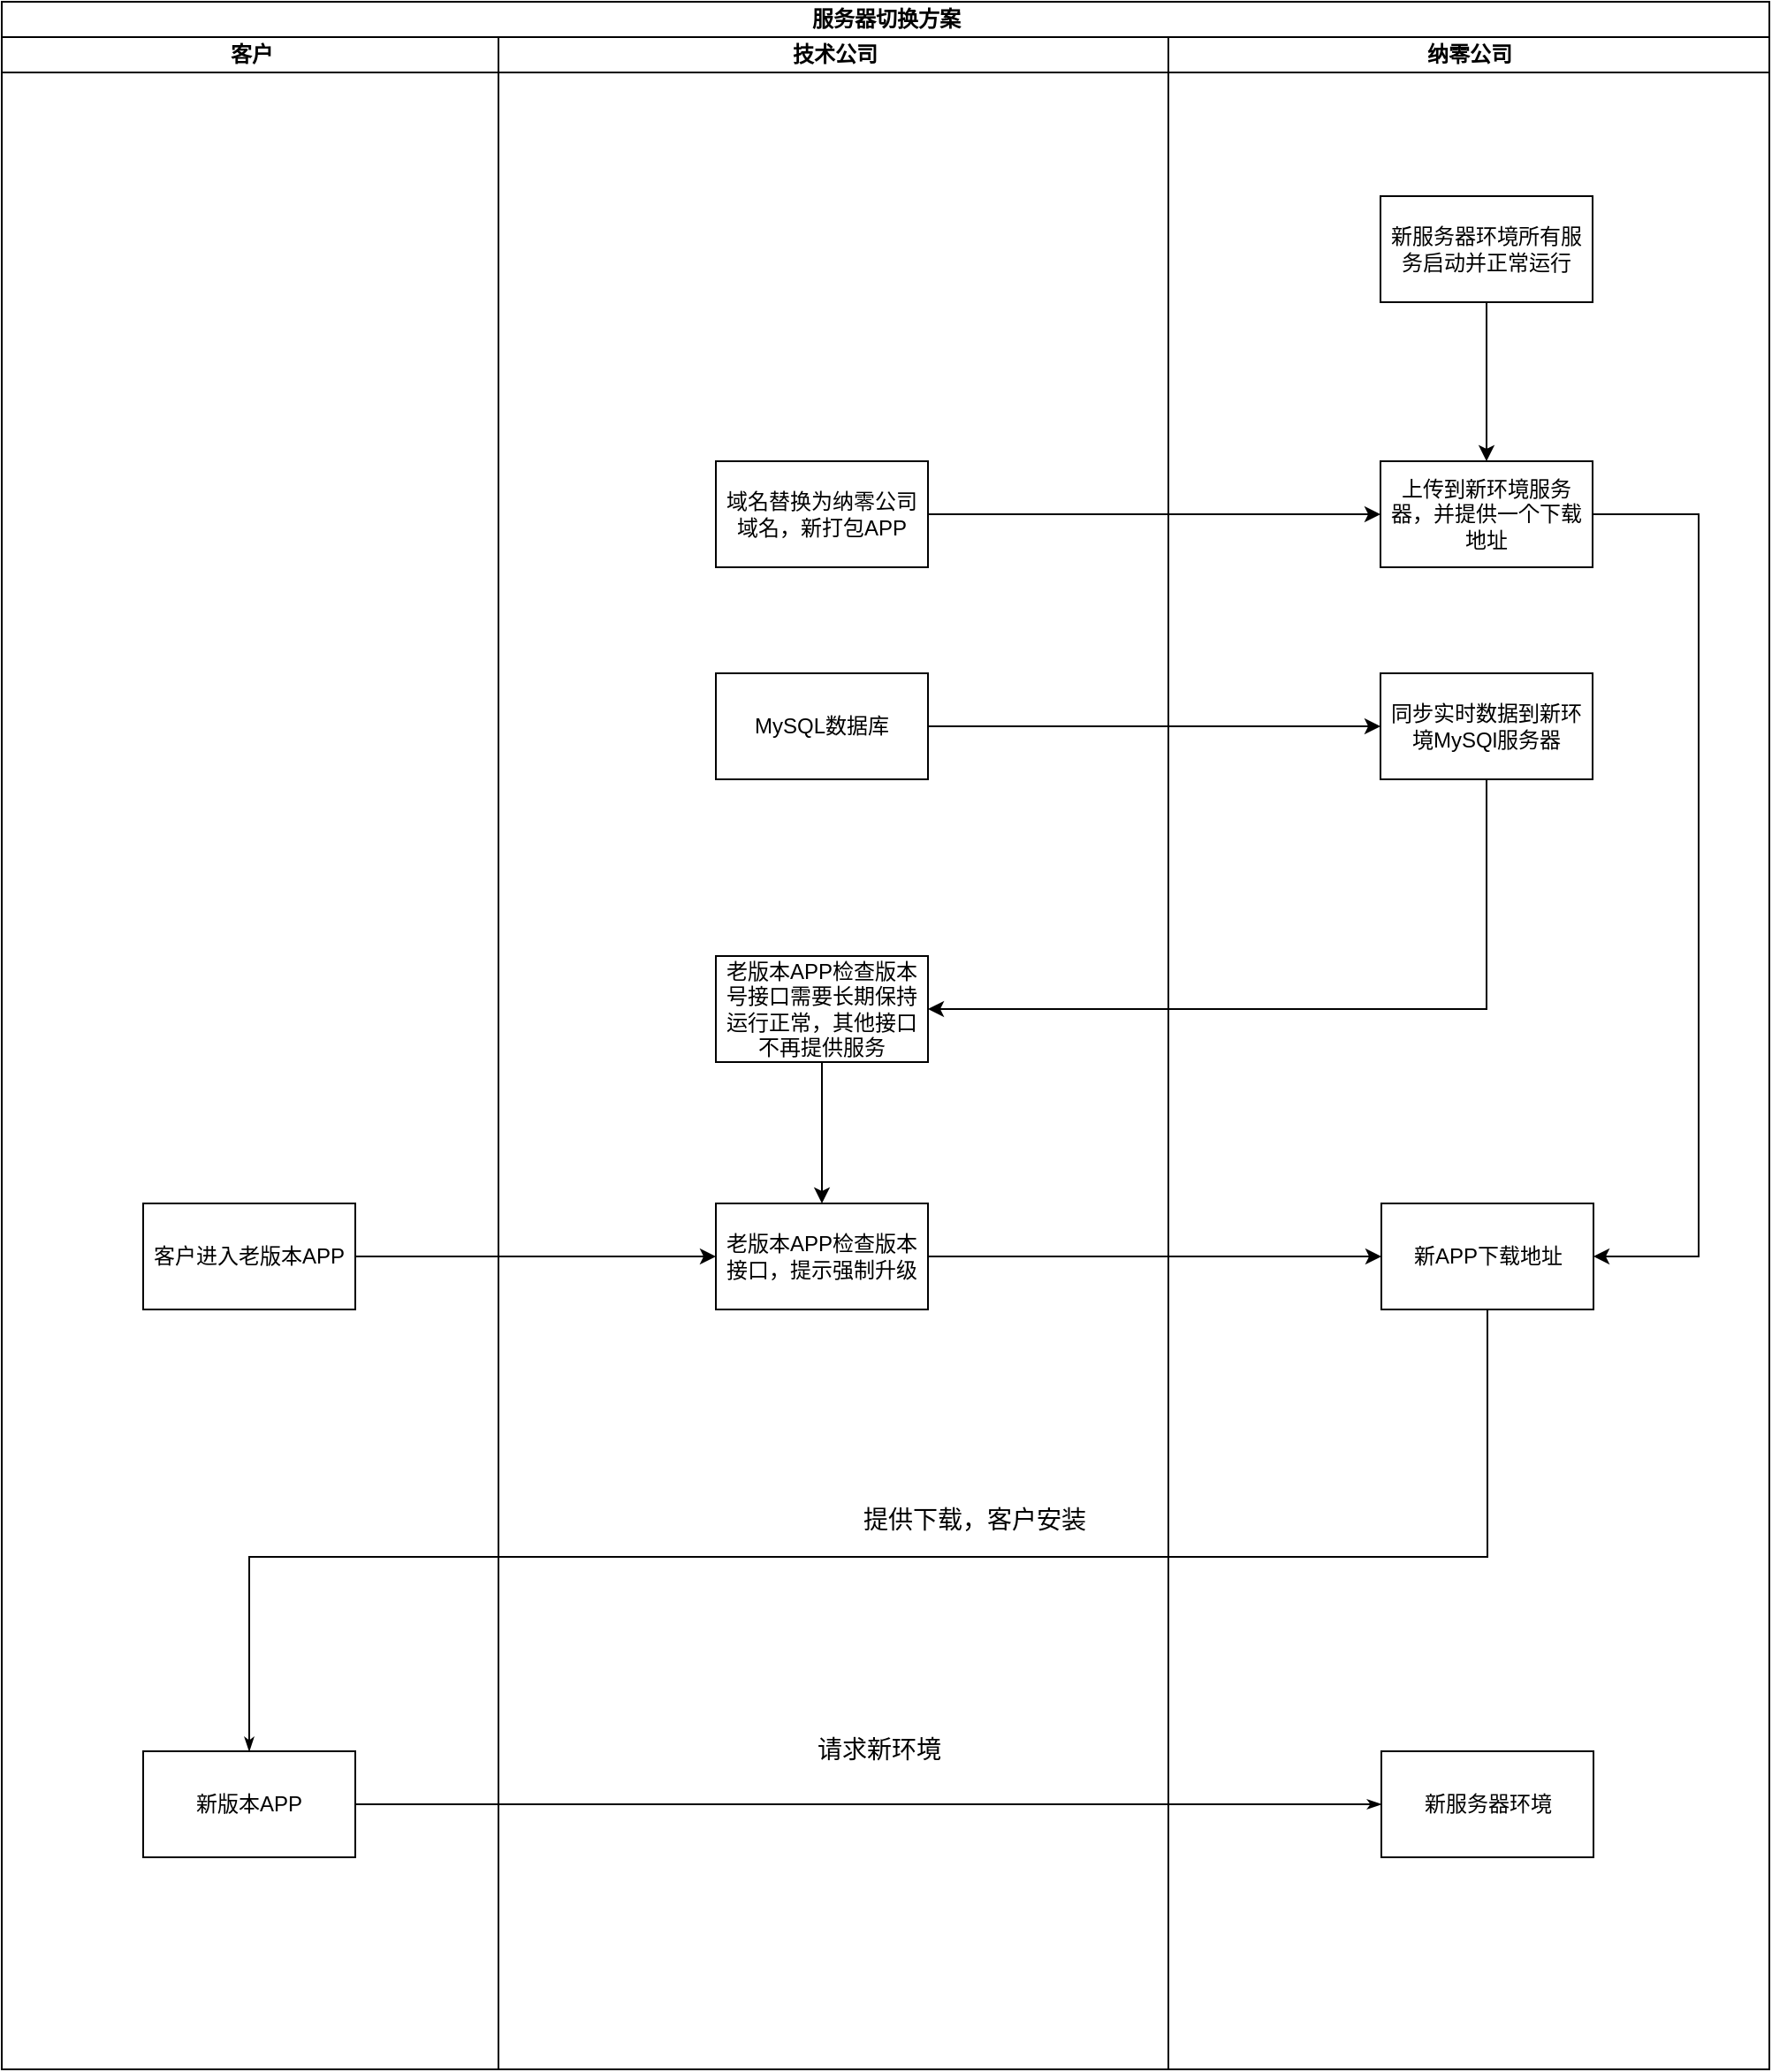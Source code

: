 <mxfile version="12.1.7" type="device" pages="1"><diagram id="Ui-7A_2uu3r4fR__kRz9" name="第 1 页"><mxGraphModel dx="1487" dy="801" grid="1" gridSize="10" guides="1" tooltips="1" connect="1" arrows="1" fold="1" page="1" pageScale="1" pageWidth="1169" pageHeight="827" math="0" shadow="0"><root><mxCell id="0"/><mxCell id="1" parent="0"/><mxCell id="hqmaZDZUiH-c-EtYllJ1-24" value="服务器切换方案" style="swimlane;html=1;childLayout=stackLayout;resizeParent=1;resizeParentMax=0;startSize=20;" vertex="1" parent="1"><mxGeometry x="60" y="80" width="1000" height="1170" as="geometry"/></mxCell><mxCell id="hqmaZDZUiH-c-EtYllJ1-25" value="客户" style="swimlane;html=1;startSize=20;" vertex="1" parent="hqmaZDZUiH-c-EtYllJ1-24"><mxGeometry y="20" width="281" height="1150" as="geometry"/></mxCell><mxCell id="hqmaZDZUiH-c-EtYllJ1-33" value="客户进入老版本APP" style="rounded=0;whiteSpace=wrap;html=1;" vertex="1" parent="hqmaZDZUiH-c-EtYllJ1-25"><mxGeometry x="80" y="660" width="120" height="60" as="geometry"/></mxCell><mxCell id="hqmaZDZUiH-c-EtYllJ1-42" value="新版本APP" style="rounded=0;whiteSpace=wrap;html=1;" vertex="1" parent="hqmaZDZUiH-c-EtYllJ1-25"><mxGeometry x="80" y="970" width="120" height="60" as="geometry"/></mxCell><mxCell id="hqmaZDZUiH-c-EtYllJ1-34" style="edgeStyle=orthogonalEdgeStyle;rounded=0;orthogonalLoop=1;jettySize=auto;html=1;entryX=0;entryY=0.5;entryDx=0;entryDy=0;" edge="1" parent="hqmaZDZUiH-c-EtYllJ1-24" source="hqmaZDZUiH-c-EtYllJ1-33" target="hqmaZDZUiH-c-EtYllJ1-6"><mxGeometry relative="1" as="geometry"/></mxCell><mxCell id="hqmaZDZUiH-c-EtYllJ1-39" style="edgeStyle=orthogonalEdgeStyle;rounded=0;orthogonalLoop=1;jettySize=auto;html=1;entryX=0;entryY=0.5;entryDx=0;entryDy=0;" edge="1" parent="hqmaZDZUiH-c-EtYllJ1-24" source="hqmaZDZUiH-c-EtYllJ1-6" target="hqmaZDZUiH-c-EtYllJ1-38"><mxGeometry relative="1" as="geometry"/></mxCell><mxCell id="hqmaZDZUiH-c-EtYllJ1-41" value="&lt;font style=&quot;font-size: 14px&quot;&gt;提供下载，客户安装&lt;/font&gt;" style="edgeStyle=orthogonalEdgeStyle;rounded=0;html=1;labelBackgroundColor=none;startArrow=none;startFill=0;startSize=5;endArrow=classicThin;endFill=1;endSize=5;jettySize=auto;orthogonalLoop=1;strokeColor=#000000;strokeWidth=1;fontFamily=Verdana;fontSize=8;fontColor=#000000;entryX=0.5;entryY=0;entryDx=0;entryDy=0;exitX=0.5;exitY=1;exitDx=0;exitDy=0;" edge="1" parent="hqmaZDZUiH-c-EtYllJ1-24" source="hqmaZDZUiH-c-EtYllJ1-38" target="hqmaZDZUiH-c-EtYllJ1-42"><mxGeometry x="-0.094" y="-20" relative="1" as="geometry"><mxPoint as="offset"/><mxPoint x="760" y="890" as="sourcePoint"/><mxPoint x="760" y="790" as="targetPoint"/><Array as="points"><mxPoint x="841" y="880"/><mxPoint x="140" y="880"/></Array></mxGeometry></mxCell><mxCell id="hqmaZDZUiH-c-EtYllJ1-45" value="&lt;font style=&quot;font-size: 14px&quot;&gt;请求新环境&lt;/font&gt;" style="edgeStyle=orthogonalEdgeStyle;rounded=0;html=1;labelBackgroundColor=none;startArrow=none;startFill=0;startSize=5;endArrow=classicThin;endFill=1;endSize=5;jettySize=auto;orthogonalLoop=1;strokeColor=#000000;strokeWidth=1;fontFamily=Verdana;fontSize=8;fontColor=#000000;entryX=0;entryY=0.5;entryDx=0;entryDy=0;exitX=1;exitY=0.5;exitDx=0;exitDy=0;" edge="1" parent="hqmaZDZUiH-c-EtYllJ1-24" source="hqmaZDZUiH-c-EtYllJ1-42" target="hqmaZDZUiH-c-EtYllJ1-43"><mxGeometry x="0.018" y="30" relative="1" as="geometry"><mxPoint as="offset"/><mxPoint x="440" y="1080" as="sourcePoint"/><mxPoint x="440" y="980" as="targetPoint"/></mxGeometry></mxCell><mxCell id="hqmaZDZUiH-c-EtYllJ1-26" value="技术公司" style="swimlane;html=1;startSize=20;" vertex="1" parent="hqmaZDZUiH-c-EtYllJ1-24"><mxGeometry x="281" y="20" width="379" height="1150" as="geometry"/></mxCell><mxCell id="hqmaZDZUiH-c-EtYllJ1-51" style="edgeStyle=orthogonalEdgeStyle;rounded=0;orthogonalLoop=1;jettySize=auto;html=1;entryX=0.5;entryY=0;entryDx=0;entryDy=0;" edge="1" parent="hqmaZDZUiH-c-EtYllJ1-26" source="hqmaZDZUiH-c-EtYllJ1-29" target="hqmaZDZUiH-c-EtYllJ1-6"><mxGeometry relative="1" as="geometry"/></mxCell><mxCell id="hqmaZDZUiH-c-EtYllJ1-29" value="&lt;span style=&quot;white-space: normal&quot;&gt;老版本APP检查版本号接口需要长期保持运行正常，其他接口不再提供服务&lt;br&gt;&lt;/span&gt;" style="rounded=0;whiteSpace=wrap;html=1;" vertex="1" parent="hqmaZDZUiH-c-EtYllJ1-26"><mxGeometry x="123" y="520" width="120" height="60" as="geometry"/></mxCell><mxCell id="hqmaZDZUiH-c-EtYllJ1-7" value="域名替换为纳零公司域名，新打包APP" style="rounded=0;whiteSpace=wrap;html=1;" vertex="1" parent="hqmaZDZUiH-c-EtYllJ1-26"><mxGeometry x="123" y="240" width="120" height="60" as="geometry"/></mxCell><mxCell id="hqmaZDZUiH-c-EtYllJ1-6" value="老版本APP检查版本接口，提示强制升级" style="rounded=0;whiteSpace=wrap;html=1;" vertex="1" parent="hqmaZDZUiH-c-EtYllJ1-26"><mxGeometry x="123" y="660" width="120" height="60" as="geometry"/></mxCell><mxCell id="hqmaZDZUiH-c-EtYllJ1-35" value="MySQL数据库" style="rounded=0;whiteSpace=wrap;html=1;" vertex="1" parent="hqmaZDZUiH-c-EtYllJ1-26"><mxGeometry x="123" y="360" width="120" height="60" as="geometry"/></mxCell><mxCell id="hqmaZDZUiH-c-EtYllJ1-47" style="edgeStyle=orthogonalEdgeStyle;rounded=0;orthogonalLoop=1;jettySize=auto;html=1;entryX=0;entryY=0.5;entryDx=0;entryDy=0;" edge="1" parent="hqmaZDZUiH-c-EtYllJ1-24" source="hqmaZDZUiH-c-EtYllJ1-7" target="hqmaZDZUiH-c-EtYllJ1-8"><mxGeometry relative="1" as="geometry"/></mxCell><mxCell id="hqmaZDZUiH-c-EtYllJ1-48" style="edgeStyle=orthogonalEdgeStyle;rounded=0;orthogonalLoop=1;jettySize=auto;html=1;entryX=0;entryY=0.5;entryDx=0;entryDy=0;" edge="1" parent="hqmaZDZUiH-c-EtYllJ1-24" source="hqmaZDZUiH-c-EtYllJ1-35" target="hqmaZDZUiH-c-EtYllJ1-31"><mxGeometry relative="1" as="geometry"/></mxCell><mxCell id="hqmaZDZUiH-c-EtYllJ1-27" value="纳零公司" style="swimlane;html=1;startSize=20;" vertex="1" parent="hqmaZDZUiH-c-EtYllJ1-24"><mxGeometry x="660" y="20" width="340" height="1150" as="geometry"/></mxCell><mxCell id="hqmaZDZUiH-c-EtYllJ1-31" value="&lt;span style=&quot;white-space: normal&quot;&gt;同步实时数据到新环境MySQl服务器&lt;/span&gt;" style="rounded=0;whiteSpace=wrap;html=1;" vertex="1" parent="hqmaZDZUiH-c-EtYllJ1-27"><mxGeometry x="120" y="360" width="120" height="60" as="geometry"/></mxCell><mxCell id="hqmaZDZUiH-c-EtYllJ1-54" style="edgeStyle=orthogonalEdgeStyle;rounded=0;orthogonalLoop=1;jettySize=auto;html=1;entryX=1;entryY=0.5;entryDx=0;entryDy=0;" edge="1" parent="hqmaZDZUiH-c-EtYllJ1-27" source="hqmaZDZUiH-c-EtYllJ1-8" target="hqmaZDZUiH-c-EtYllJ1-38"><mxGeometry relative="1" as="geometry"><Array as="points"><mxPoint x="300" y="270"/><mxPoint x="300" y="690"/></Array></mxGeometry></mxCell><mxCell id="hqmaZDZUiH-c-EtYllJ1-8" value="上传到新环境服务器，并提供一个下载地址" style="rounded=0;whiteSpace=wrap;html=1;" vertex="1" parent="hqmaZDZUiH-c-EtYllJ1-27"><mxGeometry x="120" y="240" width="120" height="60" as="geometry"/></mxCell><mxCell id="hqmaZDZUiH-c-EtYllJ1-52" style="edgeStyle=orthogonalEdgeStyle;rounded=0;orthogonalLoop=1;jettySize=auto;html=1;" edge="1" parent="hqmaZDZUiH-c-EtYllJ1-27" source="hqmaZDZUiH-c-EtYllJ1-36" target="hqmaZDZUiH-c-EtYllJ1-8"><mxGeometry relative="1" as="geometry"/></mxCell><mxCell id="hqmaZDZUiH-c-EtYllJ1-36" value="新服务器环境所有服务启动并正常运行" style="rounded=0;whiteSpace=wrap;html=1;" vertex="1" parent="hqmaZDZUiH-c-EtYllJ1-27"><mxGeometry x="120" y="90" width="120" height="60" as="geometry"/></mxCell><mxCell id="hqmaZDZUiH-c-EtYllJ1-38" value="新APP下载地址" style="rounded=0;whiteSpace=wrap;html=1;" vertex="1" parent="hqmaZDZUiH-c-EtYllJ1-27"><mxGeometry x="120.5" y="660" width="120" height="60" as="geometry"/></mxCell><mxCell id="hqmaZDZUiH-c-EtYllJ1-43" value="新服务器环境" style="rounded=0;whiteSpace=wrap;html=1;" vertex="1" parent="hqmaZDZUiH-c-EtYllJ1-27"><mxGeometry x="120.5" y="970" width="120" height="60" as="geometry"/></mxCell><mxCell id="hqmaZDZUiH-c-EtYllJ1-53" style="edgeStyle=orthogonalEdgeStyle;rounded=0;orthogonalLoop=1;jettySize=auto;html=1;entryX=1;entryY=0.5;entryDx=0;entryDy=0;" edge="1" parent="hqmaZDZUiH-c-EtYllJ1-24" source="hqmaZDZUiH-c-EtYllJ1-31" target="hqmaZDZUiH-c-EtYllJ1-29"><mxGeometry relative="1" as="geometry"><Array as="points"><mxPoint x="840" y="570"/></Array></mxGeometry></mxCell></root></mxGraphModel></diagram></mxfile>